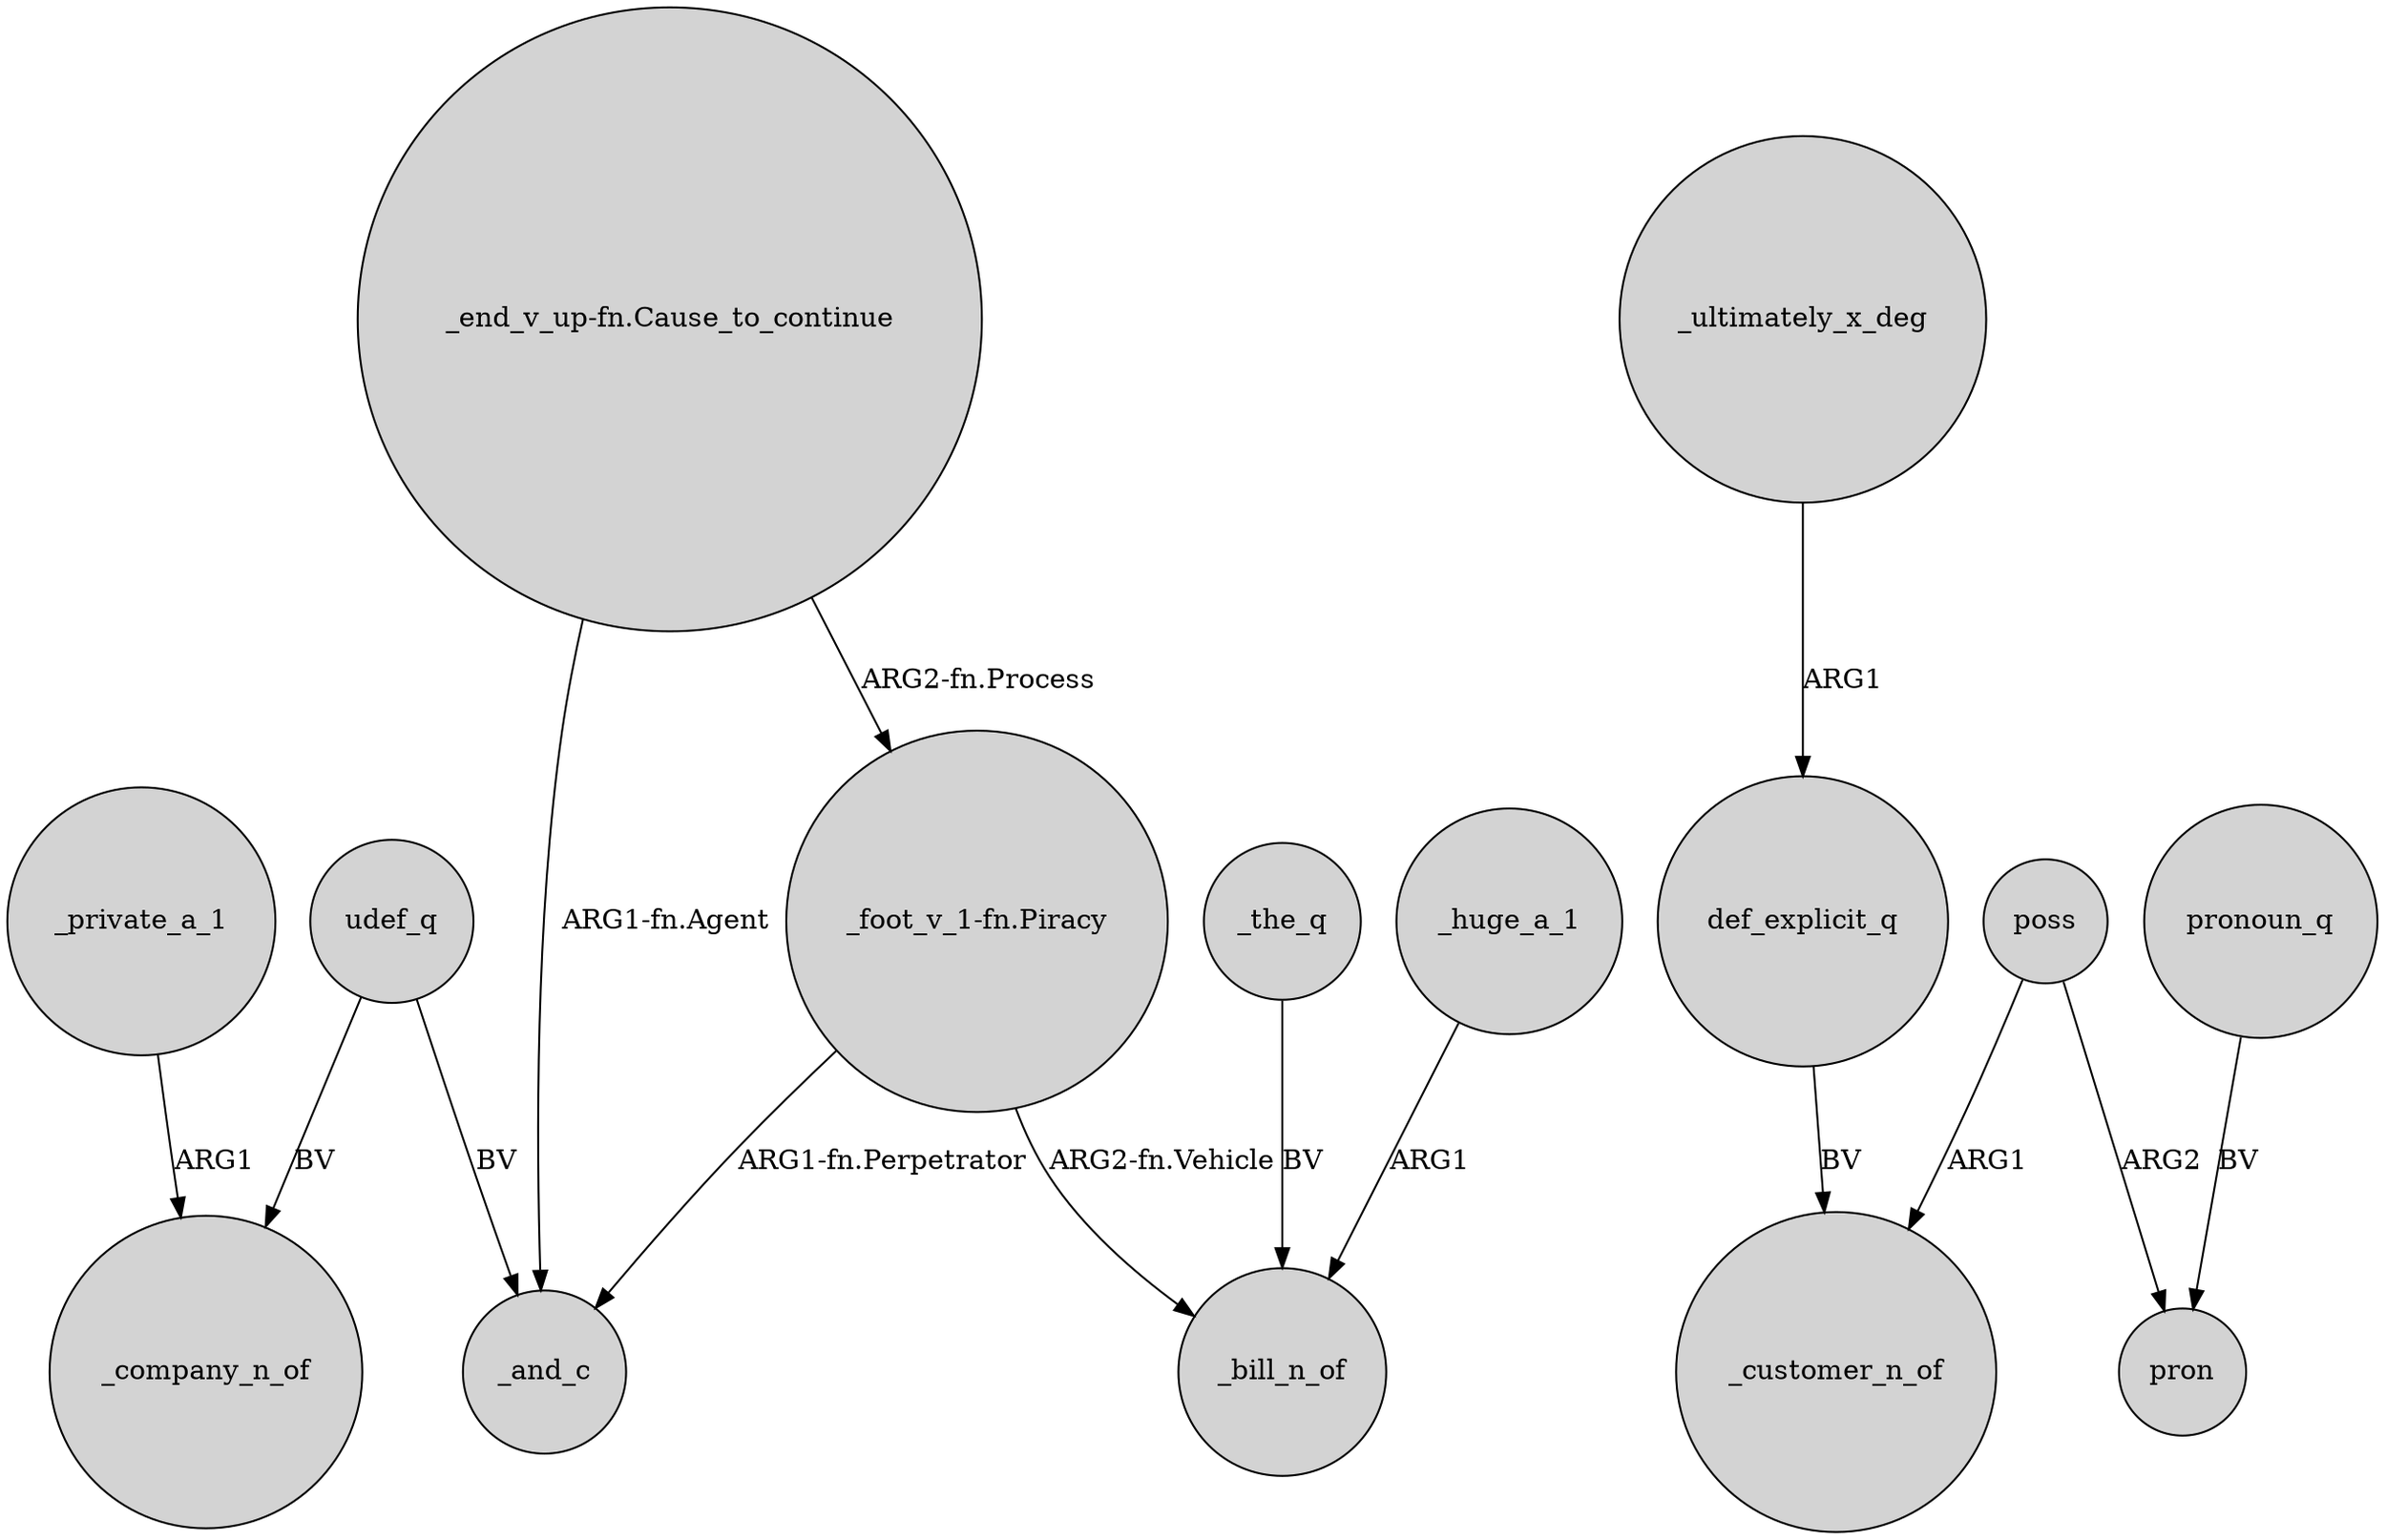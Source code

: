 digraph {
	node [shape=circle style=filled]
	"_foot_v_1-fn.Piracy" -> _and_c [label="ARG1-fn.Perpetrator"]
	_huge_a_1 -> _bill_n_of [label=ARG1]
	poss -> _customer_n_of [label=ARG1]
	_private_a_1 -> _company_n_of [label=ARG1]
	_ultimately_x_deg -> def_explicit_q [label=ARG1]
	udef_q -> _and_c [label=BV]
	udef_q -> _company_n_of [label=BV]
	_the_q -> _bill_n_of [label=BV]
	"_end_v_up-fn.Cause_to_continue" -> _and_c [label="ARG1-fn.Agent"]
	def_explicit_q -> _customer_n_of [label=BV]
	pronoun_q -> pron [label=BV]
	"_foot_v_1-fn.Piracy" -> _bill_n_of [label="ARG2-fn.Vehicle"]
	poss -> pron [label=ARG2]
	"_end_v_up-fn.Cause_to_continue" -> "_foot_v_1-fn.Piracy" [label="ARG2-fn.Process"]
}
